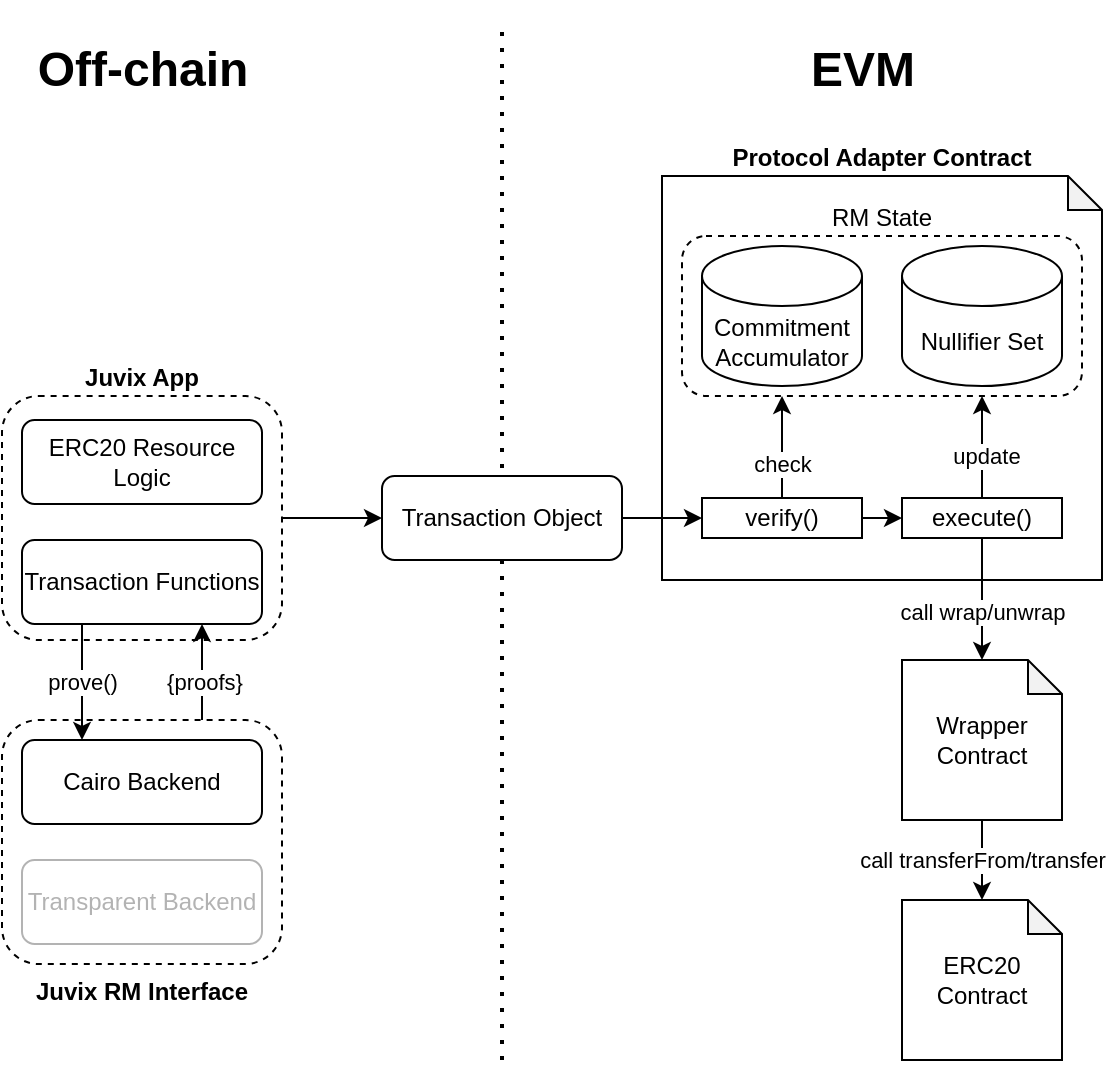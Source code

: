 <mxfile version="26.0.4" pages="2">
  <diagram id="tM9kfIp5Qyka0k5oFpX9" name="PA">
    <mxGraphModel dx="918" dy="518" grid="1" gridSize="10" guides="1" tooltips="1" connect="1" arrows="1" fold="1" page="1" pageScale="1" pageWidth="1000" pageHeight="1000" math="0" shadow="0">
      <root>
        <mxCell id="0" />
        <mxCell id="1" parent="0" />
        <mxCell id="Yuy0NbO3R7iWnkuzjXzV-1" value="&lt;b&gt;Protocol Adapter Contract&lt;/b&gt;" style="shape=note;whiteSpace=wrap;html=1;backgroundOutline=1;darkOpacity=0.05;size=17;labelPosition=center;verticalLabelPosition=top;align=center;verticalAlign=bottom;" parent="1" vertex="1">
          <mxGeometry x="1080" y="158" width="220" height="202" as="geometry" />
        </mxCell>
        <mxCell id="X1gRVMsdoYetH-ZWvzMt-2" value="" style="endArrow=none;dashed=1;html=1;dashPattern=1 3;strokeWidth=2;rounded=0;" parent="1" edge="1">
          <mxGeometry width="50" height="50" relative="1" as="geometry">
            <mxPoint x="1000" y="600" as="sourcePoint" />
            <mxPoint x="1000" y="80" as="targetPoint" />
          </mxGeometry>
        </mxCell>
        <mxCell id="X1gRVMsdoYetH-ZWvzMt-3" value="&lt;h1&gt;EVM&lt;/h1&gt;" style="text;html=1;align=center;verticalAlign=middle;resizable=0;points=[];autosize=1;strokeColor=none;fillColor=none;" parent="1" vertex="1">
          <mxGeometry x="1140" y="70" width="80" height="70" as="geometry" />
        </mxCell>
        <mxCell id="X1gRVMsdoYetH-ZWvzMt-4" value="&lt;h1&gt;Off-chain&lt;/h1&gt;" style="text;html=1;align=center;verticalAlign=middle;resizable=0;points=[];autosize=1;strokeColor=none;fillColor=none;" parent="1" vertex="1">
          <mxGeometry x="755" y="70" width="130" height="70" as="geometry" />
        </mxCell>
        <mxCell id="X1gRVMsdoYetH-ZWvzMt-6" value="Wrapper&lt;br&gt;Contract" style="shape=note;whiteSpace=wrap;html=1;backgroundOutline=1;darkOpacity=0.05;size=17;" parent="1" vertex="1">
          <mxGeometry x="1200" y="400" width="80" height="80" as="geometry" />
        </mxCell>
        <mxCell id="X1gRVMsdoYetH-ZWvzMt-21" style="edgeStyle=orthogonalEdgeStyle;rounded=0;orthogonalLoop=1;jettySize=auto;html=1;exitX=1;exitY=0.5;exitDx=0;exitDy=0;entryX=0;entryY=0.5;entryDx=0;entryDy=0;" parent="1" source="X1gRVMsdoYetH-ZWvzMt-8" target="X1gRVMsdoYetH-ZWvzMt-22" edge="1">
          <mxGeometry relative="1" as="geometry">
            <mxPoint x="940" y="329" as="targetPoint" />
          </mxGeometry>
        </mxCell>
        <mxCell id="X1gRVMsdoYetH-ZWvzMt-8" value="&lt;b&gt;Juvix App&lt;/b&gt;" style="rounded=1;whiteSpace=wrap;html=1;dashed=1;labelPosition=center;verticalLabelPosition=top;align=center;verticalAlign=bottom;" parent="1" vertex="1">
          <mxGeometry x="750" y="268" width="140" height="122" as="geometry" />
        </mxCell>
        <mxCell id="X1gRVMsdoYetH-ZWvzMt-9" value="ERC20 Resource Logic" style="rounded=1;whiteSpace=wrap;html=1;" parent="1" vertex="1">
          <mxGeometry x="760" y="280" width="120" height="42" as="geometry" />
        </mxCell>
        <mxCell id="X1gRVMsdoYetH-ZWvzMt-10" value="&lt;div&gt;&lt;span style=&quot;background-color: transparent; color: light-dark(rgb(0, 0, 0), rgb(255, 255, 255));&quot;&gt;Transaction Functions&lt;/span&gt;&lt;br&gt;&lt;/div&gt;" style="rounded=1;whiteSpace=wrap;html=1;" parent="1" vertex="1">
          <mxGeometry x="760" y="340" width="120" height="42" as="geometry" />
        </mxCell>
        <mxCell id="X1gRVMsdoYetH-ZWvzMt-19" style="edgeStyle=orthogonalEdgeStyle;rounded=0;orthogonalLoop=1;jettySize=auto;html=1;exitX=0.75;exitY=0;exitDx=0;exitDy=0;entryX=0.75;entryY=1;entryDx=0;entryDy=0;" parent="1" source="X1gRVMsdoYetH-ZWvzMt-16" target="X1gRVMsdoYetH-ZWvzMt-10" edge="1">
          <mxGeometry relative="1" as="geometry" />
        </mxCell>
        <mxCell id="X1gRVMsdoYetH-ZWvzMt-20" value="{proofs}" style="edgeLabel;html=1;align=center;verticalAlign=middle;resizable=0;points=[];" parent="X1gRVMsdoYetH-ZWvzMt-19" vertex="1" connectable="0">
          <mxGeometry y="-1" relative="1" as="geometry">
            <mxPoint as="offset" />
          </mxGeometry>
        </mxCell>
        <mxCell id="X1gRVMsdoYetH-ZWvzMt-14" value="&lt;b&gt;Juvix&amp;nbsp;&lt;/b&gt;&lt;b&gt;RM&lt;/b&gt;&lt;b&gt;&amp;nbsp;Interface&lt;/b&gt;" style="rounded=1;whiteSpace=wrap;html=1;dashed=1;labelPosition=center;verticalLabelPosition=bottom;align=center;verticalAlign=top;" parent="1" vertex="1">
          <mxGeometry x="750" y="430" width="140" height="122" as="geometry" />
        </mxCell>
        <mxCell id="X1gRVMsdoYetH-ZWvzMt-16" value="Cairo Backend" style="rounded=1;whiteSpace=wrap;html=1;" parent="1" vertex="1">
          <mxGeometry x="760" y="440" width="120" height="42" as="geometry" />
        </mxCell>
        <mxCell id="X1gRVMsdoYetH-ZWvzMt-22" value="Transaction Object" style="rounded=1;whiteSpace=wrap;html=1;" parent="1" vertex="1">
          <mxGeometry x="940" y="308" width="120" height="42" as="geometry" />
        </mxCell>
        <mxCell id="X1gRVMsdoYetH-ZWvzMt-24" value="Transparent Backend" style="rounded=1;whiteSpace=wrap;html=1;fontColor=#B3B3B3;strokeColor=#B3B3B3;" parent="1" vertex="1">
          <mxGeometry x="760" y="500" width="120" height="42" as="geometry" />
        </mxCell>
        <mxCell id="X1gRVMsdoYetH-ZWvzMt-26" style="edgeStyle=orthogonalEdgeStyle;rounded=0;orthogonalLoop=1;jettySize=auto;html=1;entryX=0;entryY=0.5;entryDx=0;entryDy=0;exitX=1;exitY=0.5;exitDx=0;exitDy=0;" parent="1" source="X1gRVMsdoYetH-ZWvzMt-22" target="Yuy0NbO3R7iWnkuzjXzV-9" edge="1">
          <mxGeometry relative="1" as="geometry">
            <mxPoint x="660" y="290" as="sourcePoint" />
            <mxPoint x="1120" y="219.5" as="targetPoint" />
          </mxGeometry>
        </mxCell>
        <mxCell id="X1gRVMsdoYetH-ZWvzMt-32" value="ERC20&lt;br&gt;Contract" style="shape=note;whiteSpace=wrap;html=1;backgroundOutline=1;darkOpacity=0.05;size=17;" parent="1" vertex="1">
          <mxGeometry x="1200" y="520" width="80" height="80" as="geometry" />
        </mxCell>
        <mxCell id="X1gRVMsdoYetH-ZWvzMt-69" style="edgeStyle=orthogonalEdgeStyle;rounded=0;orthogonalLoop=1;jettySize=auto;html=1;exitX=0.5;exitY=1;exitDx=0;exitDy=0;entryX=0.5;entryY=0;entryDx=0;entryDy=0;entryPerimeter=0;" parent="1" source="Yuy0NbO3R7iWnkuzjXzV-8" target="X1gRVMsdoYetH-ZWvzMt-6" edge="1">
          <mxGeometry relative="1" as="geometry">
            <mxPoint x="1280" y="500" as="sourcePoint" />
            <mxPoint x="1280" y="650" as="targetPoint" />
          </mxGeometry>
        </mxCell>
        <mxCell id="Yuy0NbO3R7iWnkuzjXzV-14" value="call wrap/unwrap" style="edgeLabel;html=1;align=center;verticalAlign=middle;resizable=0;points=[];" parent="X1gRVMsdoYetH-ZWvzMt-69" vertex="1" connectable="0">
          <mxGeometry x="0.099" y="2" relative="1" as="geometry">
            <mxPoint x="-2" y="3" as="offset" />
          </mxGeometry>
        </mxCell>
        <mxCell id="X1gRVMsdoYetH-ZWvzMt-75" style="edgeStyle=orthogonalEdgeStyle;rounded=0;orthogonalLoop=1;jettySize=auto;html=1;entryX=0.5;entryY=0;entryDx=0;entryDy=0;entryPerimeter=0;exitX=0.5;exitY=1;exitDx=0;exitDy=0;exitPerimeter=0;" parent="1" source="X1gRVMsdoYetH-ZWvzMt-6" target="X1gRVMsdoYetH-ZWvzMt-32" edge="1">
          <mxGeometry relative="1" as="geometry">
            <mxPoint x="1350" y="440" as="sourcePoint" />
            <mxPoint x="1250" y="420" as="targetPoint" />
          </mxGeometry>
        </mxCell>
        <mxCell id="X1gRVMsdoYetH-ZWvzMt-76" value="call transferFrom/transfer" style="edgeLabel;html=1;align=center;verticalAlign=middle;resizable=0;points=[];" parent="X1gRVMsdoYetH-ZWvzMt-75" vertex="1" connectable="0">
          <mxGeometry x="-0.2" relative="1" as="geometry">
            <mxPoint y="4" as="offset" />
          </mxGeometry>
        </mxCell>
        <mxCell id="Yuy0NbO3R7iWnkuzjXzV-5" style="edgeStyle=orthogonalEdgeStyle;rounded=0;orthogonalLoop=1;jettySize=auto;html=1;exitX=0.5;exitY=0;exitDx=0;exitDy=0;entryX=0.75;entryY=1;entryDx=0;entryDy=0;" parent="1" source="Yuy0NbO3R7iWnkuzjXzV-8" target="Yuy0NbO3R7iWnkuzjXzV-2" edge="1">
          <mxGeometry relative="1" as="geometry" />
        </mxCell>
        <mxCell id="Yuy0NbO3R7iWnkuzjXzV-6" value="update" style="edgeLabel;html=1;align=center;verticalAlign=middle;resizable=0;points=[];" parent="Yuy0NbO3R7iWnkuzjXzV-5" vertex="1" connectable="0">
          <mxGeometry x="-0.178" y="-2" relative="1" as="geometry">
            <mxPoint as="offset" />
          </mxGeometry>
        </mxCell>
        <mxCell id="Yuy0NbO3R7iWnkuzjXzV-7" style="edgeStyle=orthogonalEdgeStyle;rounded=0;orthogonalLoop=1;jettySize=auto;html=1;entryX=0;entryY=0.5;entryDx=0;entryDy=0;exitX=1;exitY=0.5;exitDx=0;exitDy=0;" parent="1" source="Yuy0NbO3R7iWnkuzjXzV-9" target="Yuy0NbO3R7iWnkuzjXzV-8" edge="1">
          <mxGeometry relative="1" as="geometry">
            <mxPoint x="1090" y="498" as="sourcePoint" />
          </mxGeometry>
        </mxCell>
        <mxCell id="Yuy0NbO3R7iWnkuzjXzV-8" value="execute()" style="rounded=0;whiteSpace=wrap;html=1;" parent="1" vertex="1">
          <mxGeometry x="1200" y="319" width="80" height="20" as="geometry" />
        </mxCell>
        <mxCell id="Yuy0NbO3R7iWnkuzjXzV-9" value="verify()" style="rounded=0;whiteSpace=wrap;html=1;" parent="1" vertex="1">
          <mxGeometry x="1100" y="319" width="80" height="20" as="geometry" />
        </mxCell>
        <mxCell id="Yuy0NbO3R7iWnkuzjXzV-10" style="edgeStyle=orthogonalEdgeStyle;rounded=0;orthogonalLoop=1;jettySize=auto;html=1;entryX=0.25;entryY=1;entryDx=0;entryDy=0;exitX=0.5;exitY=0;exitDx=0;exitDy=0;" parent="1" source="Yuy0NbO3R7iWnkuzjXzV-9" target="Yuy0NbO3R7iWnkuzjXzV-2" edge="1">
          <mxGeometry relative="1" as="geometry">
            <mxPoint x="1210" y="508" as="sourcePoint" />
            <mxPoint x="1240" y="361" as="targetPoint" />
          </mxGeometry>
        </mxCell>
        <mxCell id="Yuy0NbO3R7iWnkuzjXzV-11" value="check" style="edgeLabel;html=1;align=center;verticalAlign=middle;resizable=0;points=[];" parent="Yuy0NbO3R7iWnkuzjXzV-10" vertex="1" connectable="0">
          <mxGeometry x="-0.267" y="1" relative="1" as="geometry">
            <mxPoint x="1" y="1" as="offset" />
          </mxGeometry>
        </mxCell>
        <mxCell id="Yuy0NbO3R7iWnkuzjXzV-13" value="" style="group" parent="1" vertex="1" connectable="0">
          <mxGeometry x="1090" y="188" width="200" height="80" as="geometry" />
        </mxCell>
        <mxCell id="Yuy0NbO3R7iWnkuzjXzV-2" value="RM State" style="rounded=1;whiteSpace=wrap;html=1;dashed=1;labelPosition=center;verticalLabelPosition=top;align=center;verticalAlign=bottom;" parent="Yuy0NbO3R7iWnkuzjXzV-13" vertex="1">
          <mxGeometry width="200" height="80" as="geometry" />
        </mxCell>
        <mxCell id="Yuy0NbO3R7iWnkuzjXzV-3" value="Nullifier Set" style="shape=cylinder3;whiteSpace=wrap;html=1;boundedLbl=1;backgroundOutline=1;size=15;" parent="Yuy0NbO3R7iWnkuzjXzV-13" vertex="1">
          <mxGeometry x="110" y="5" width="80" height="70" as="geometry" />
        </mxCell>
        <mxCell id="Yuy0NbO3R7iWnkuzjXzV-4" value="Commitment Accumulator" style="shape=cylinder3;whiteSpace=wrap;html=1;boundedLbl=1;backgroundOutline=1;size=15;" parent="Yuy0NbO3R7iWnkuzjXzV-13" vertex="1">
          <mxGeometry x="10" y="5" width="80" height="70" as="geometry" />
        </mxCell>
        <mxCell id="X1gRVMsdoYetH-ZWvzMt-18" value="prove()" style="edgeStyle=orthogonalEdgeStyle;rounded=0;orthogonalLoop=1;jettySize=auto;html=1;exitX=0.25;exitY=1;exitDx=0;exitDy=0;entryX=0.25;entryY=0;entryDx=0;entryDy=0;" parent="1" source="X1gRVMsdoYetH-ZWvzMt-10" target="X1gRVMsdoYetH-ZWvzMt-16" edge="1">
          <mxGeometry relative="1" as="geometry" />
        </mxCell>
      </root>
    </mxGraphModel>
  </diagram>
  <diagram name="Dependencies" id="EIu5864ZiPGgtCrqBXp_">
    <mxGraphModel dx="2434" dy="854" grid="1" gridSize="10" guides="1" tooltips="1" connect="1" arrows="1" fold="1" page="1" pageScale="1" pageWidth="1000" pageHeight="1000" math="0" shadow="0">
      <root>
        <mxCell id="0" />
        <mxCell id="1" parent="0" />
        <mxCell id="OTA7IhnV_E8W4GshgQvg-14" style="edgeStyle=orthogonalEdgeStyle;rounded=0;orthogonalLoop=1;jettySize=auto;html=1;exitX=0.5;exitY=1;exitDx=0;exitDy=0;entryX=0;entryY=0.5;entryDx=0;entryDy=0;noEdgeStyle=1;orthogonal=1;" edge="1" parent="1" source="OTA7IhnV_E8W4GshgQvg-1" target="OTA7IhnV_E8W4GshgQvg-12">
          <mxGeometry relative="1" as="geometry">
            <Array as="points">
              <mxPoint x="92" y="98.333" />
              <mxPoint x="168" y="20" />
            </Array>
          </mxGeometry>
        </mxCell>
        <mxCell id="OTA7IhnV_E8W4GshgQvg-17" value="has" style="edgeLabel;html=1;align=center;verticalAlign=middle;resizable=0;points=[];" vertex="1" connectable="0" parent="OTA7IhnV_E8W4GshgQvg-14">
          <mxGeometry x="0.325" y="1" relative="1" as="geometry">
            <mxPoint as="offset" />
          </mxGeometry>
        </mxCell>
        <mxCell id="OTA7IhnV_E8W4GshgQvg-15" style="edgeStyle=orthogonalEdgeStyle;rounded=0;orthogonalLoop=1;jettySize=auto;html=1;exitX=0.5;exitY=1;exitDx=0;exitDy=0;entryX=0;entryY=0.5;entryDx=0;entryDy=0;noEdgeStyle=1;orthogonal=1;" edge="1" parent="1" source="OTA7IhnV_E8W4GshgQvg-1" target="OTA7IhnV_E8W4GshgQvg-11">
          <mxGeometry relative="1" as="geometry">
            <Array as="points">
              <mxPoint x="96" y="111.667" />
              <mxPoint x="130" y="100" />
              <mxPoint x="310" y="100" />
              <mxPoint x="348" y="117.5" />
            </Array>
          </mxGeometry>
        </mxCell>
        <mxCell id="OTA7IhnV_E8W4GshgQvg-16" value="has" style="edgeLabel;html=1;align=center;verticalAlign=middle;resizable=0;points=[];" vertex="1" connectable="0" parent="OTA7IhnV_E8W4GshgQvg-15">
          <mxGeometry x="-0.188" y="-2" relative="1" as="geometry">
            <mxPoint as="offset" />
          </mxGeometry>
        </mxCell>
        <mxCell id="OTA7IhnV_E8W4GshgQvg-23" style="edgeStyle=orthogonalEdgeStyle;rounded=0;orthogonalLoop=1;jettySize=auto;html=1;exitX=0;exitY=0.5;exitDx=0;exitDy=0;noEdgeStyle=1;orthogonal=1;" edge="1" parent="1" source="OTA7IhnV_E8W4GshgQvg-1" target="OTA7IhnV_E8W4GshgQvg-18">
          <mxGeometry relative="1" as="geometry">
            <Array as="points">
              <mxPoint x="94" y="105" />
              <mxPoint x="130" y="70" />
              <mxPoint x="310" y="70" />
              <mxPoint x="310" y="75" />
              <mxPoint x="490" y="75" />
              <mxPoint x="526" y="120" />
            </Array>
          </mxGeometry>
        </mxCell>
        <mxCell id="OTA7IhnV_E8W4GshgQvg-24" value="has" style="edgeLabel;html=1;align=center;verticalAlign=middle;resizable=0;points=[];" vertex="1" connectable="0" parent="OTA7IhnV_E8W4GshgQvg-23">
          <mxGeometry x="-0.369" relative="1" as="geometry">
            <mxPoint as="offset" />
          </mxGeometry>
        </mxCell>
        <mxCell id="OTA7IhnV_E8W4GshgQvg-29" style="edgeStyle=orthogonalEdgeStyle;rounded=0;orthogonalLoop=1;jettySize=auto;html=1;exitX=1;exitY=0.25;exitDx=0;exitDy=0;noEdgeStyle=1;orthogonal=1;" edge="1" parent="1" source="OTA7IhnV_E8W4GshgQvg-1" target="OTA7IhnV_E8W4GshgQvg-5">
          <mxGeometry relative="1" as="geometry">
            <Array as="points">
              <mxPoint x="96" y="118.333" />
              <mxPoint x="130" y="130" />
              <mxPoint x="310" y="130" />
              <mxPoint x="310" y="175" />
              <mxPoint x="490" y="175" />
              <mxPoint x="528" y="178.75" />
            </Array>
          </mxGeometry>
        </mxCell>
        <mxCell id="OTA7IhnV_E8W4GshgQvg-30" value="computes" style="edgeLabel;html=1;align=center;verticalAlign=middle;resizable=0;points=[];" vertex="1" connectable="0" parent="OTA7IhnV_E8W4GshgQvg-29">
          <mxGeometry x="-0.282" relative="1" as="geometry">
            <mxPoint as="offset" />
          </mxGeometry>
        </mxCell>
        <mxCell id="OTA7IhnV_E8W4GshgQvg-35" style="edgeStyle=orthogonalEdgeStyle;rounded=0;orthogonalLoop=1;jettySize=auto;html=1;exitX=0.5;exitY=0;exitDx=0;exitDy=0;entryX=0;entryY=0.5;entryDx=0;entryDy=0;noEdgeStyle=1;orthogonal=1;" edge="1" parent="1" source="OTA7IhnV_E8W4GshgQvg-1" target="OTA7IhnV_E8W4GshgQvg-34">
          <mxGeometry relative="1" as="geometry">
            <Array as="points">
              <mxPoint x="94" y="125.0" />
              <mxPoint x="168" y="180" />
            </Array>
          </mxGeometry>
        </mxCell>
        <mxCell id="OTA7IhnV_E8W4GshgQvg-36" value="has" style="edgeLabel;html=1;align=center;verticalAlign=middle;resizable=0;points=[];" vertex="1" connectable="0" parent="OTA7IhnV_E8W4GshgQvg-35">
          <mxGeometry x="0.212" y="2" relative="1" as="geometry">
            <mxPoint as="offset" />
          </mxGeometry>
        </mxCell>
        <mxCell id="OTA7IhnV_E8W4GshgQvg-39" style="edgeStyle=orthogonalEdgeStyle;rounded=0;orthogonalLoop=1;jettySize=auto;html=1;exitX=1;exitY=0.5;exitDx=0;exitDy=0;noEdgeStyle=1;orthogonal=1;" edge="1" parent="1" source="OTA7IhnV_E8W4GshgQvg-1" target="OTA7IhnV_E8W4GshgQvg-4">
          <mxGeometry relative="1" as="geometry">
            <Array as="points">
              <mxPoint x="92" y="131.667" />
              <mxPoint x="130" y="230" />
              <mxPoint x="310" y="230" />
              <mxPoint x="310" y="275" />
              <mxPoint x="490" y="275" />
              <mxPoint x="528" y="250" />
            </Array>
          </mxGeometry>
        </mxCell>
        <mxCell id="OTA7IhnV_E8W4GshgQvg-40" value="computes" style="edgeLabel;html=1;align=center;verticalAlign=middle;resizable=0;points=[];" vertex="1" connectable="0" parent="OTA7IhnV_E8W4GshgQvg-39">
          <mxGeometry x="0.017" y="-3" relative="1" as="geometry">
            <mxPoint as="offset" />
          </mxGeometry>
        </mxCell>
        <mxCell id="OTA7IhnV_E8W4GshgQvg-1" value="Resource" style="rounded=1;whiteSpace=wrap;html=1;" vertex="1" parent="1">
          <mxGeometry y="95" width="80" height="40" as="geometry" />
        </mxCell>
        <mxCell id="OTA7IhnV_E8W4GshgQvg-63" style="edgeStyle=orthogonalEdgeStyle;rounded=0;orthogonalLoop=1;jettySize=auto;html=1;exitX=1;exitY=0.25;exitDx=0;exitDy=0;entryX=0;entryY=0.5;entryDx=0;entryDy=0;noEdgeStyle=1;orthogonal=1;" edge="1" parent="1" source="OTA7IhnV_E8W4GshgQvg-3" target="OTA7IhnV_E8W4GshgQvg-50">
          <mxGeometry relative="1" as="geometry">
            <Array as="points">
              <mxPoint x="92" y="373.75" />
              <mxPoint x="168" y="280" />
            </Array>
          </mxGeometry>
        </mxCell>
        <mxCell id="OTA7IhnV_E8W4GshgQvg-64" value="verifies" style="edgeLabel;html=1;align=center;verticalAlign=middle;resizable=0;points=[];" vertex="1" connectable="0" parent="OTA7IhnV_E8W4GshgQvg-63">
          <mxGeometry x="-0.565" relative="1" as="geometry">
            <mxPoint as="offset" />
          </mxGeometry>
        </mxCell>
        <mxCell id="OTA7IhnV_E8W4GshgQvg-65" style="edgeStyle=orthogonalEdgeStyle;rounded=0;orthogonalLoop=1;jettySize=auto;html=1;exitX=1;exitY=0.5;exitDx=0;exitDy=0;entryX=0;entryY=0.5;entryDx=0;entryDy=0;noEdgeStyle=1;orthogonal=1;" edge="1" parent="1" source="OTA7IhnV_E8W4GshgQvg-3" target="OTA7IhnV_E8W4GshgQvg-57">
          <mxGeometry relative="1" as="geometry">
            <Array as="points">
              <mxPoint x="94" y="381.25" />
              <mxPoint x="168" y="350" />
            </Array>
          </mxGeometry>
        </mxCell>
        <mxCell id="OTA7IhnV_E8W4GshgQvg-66" value="verifies" style="edgeLabel;html=1;align=center;verticalAlign=middle;resizable=0;points=[];" vertex="1" connectable="0" parent="OTA7IhnV_E8W4GshgQvg-65">
          <mxGeometry x="-0.21" y="3" relative="1" as="geometry">
            <mxPoint as="offset" />
          </mxGeometry>
        </mxCell>
        <mxCell id="OTA7IhnV_E8W4GshgQvg-67" style="edgeStyle=orthogonalEdgeStyle;rounded=0;orthogonalLoop=1;jettySize=auto;html=1;exitX=1;exitY=0.75;exitDx=0;exitDy=0;entryX=0;entryY=0.5;entryDx=0;entryDy=0;noEdgeStyle=1;orthogonal=1;" edge="1" parent="1" source="OTA7IhnV_E8W4GshgQvg-3" target="OTA7IhnV_E8W4GshgQvg-53">
          <mxGeometry relative="1" as="geometry">
            <Array as="points">
              <mxPoint x="92" y="396.25" />
              <mxPoint x="168" y="490" />
            </Array>
          </mxGeometry>
        </mxCell>
        <mxCell id="OTA7IhnV_E8W4GshgQvg-68" value="verifies" style="edgeLabel;html=1;align=center;verticalAlign=middle;resizable=0;points=[];" vertex="1" connectable="0" parent="OTA7IhnV_E8W4GshgQvg-67">
          <mxGeometry x="-0.333" relative="1" as="geometry">
            <mxPoint as="offset" />
          </mxGeometry>
        </mxCell>
        <mxCell id="OTA7IhnV_E8W4GshgQvg-69" style="edgeStyle=orthogonalEdgeStyle;rounded=0;orthogonalLoop=1;jettySize=auto;html=1;exitX=1;exitY=0.75;exitDx=0;exitDy=0;entryX=0;entryY=0.5;entryDx=0;entryDy=0;noEdgeStyle=1;orthogonal=1;" edge="1" parent="1" source="OTA7IhnV_E8W4GshgQvg-3" target="OTA7IhnV_E8W4GshgQvg-7">
          <mxGeometry relative="1" as="geometry">
            <Array as="points">
              <mxPoint x="94" y="388.75" />
              <mxPoint x="168" y="420" />
            </Array>
          </mxGeometry>
        </mxCell>
        <mxCell id="OTA7IhnV_E8W4GshgQvg-70" value="executes" style="edgeLabel;html=1;align=center;verticalAlign=middle;resizable=0;points=[];" vertex="1" connectable="0" parent="OTA7IhnV_E8W4GshgQvg-69">
          <mxGeometry x="-0.127" y="1" relative="1" as="geometry">
            <mxPoint as="offset" />
          </mxGeometry>
        </mxCell>
        <mxCell id="OTA7IhnV_E8W4GshgQvg-3" value="Protocol Adapter" style="rounded=1;whiteSpace=wrap;html=1;" vertex="1" parent="1">
          <mxGeometry y="365" width="80" height="40" as="geometry" />
        </mxCell>
        <mxCell id="OTA7IhnV_E8W4GshgQvg-4" value="Commitment" style="rounded=1;whiteSpace=wrap;html=1;" vertex="1" parent="1">
          <mxGeometry x="540" y="240" width="80" height="40" as="geometry" />
        </mxCell>
        <mxCell id="OTA7IhnV_E8W4GshgQvg-5" value="Nullifier" style="rounded=1;whiteSpace=wrap;html=1;" vertex="1" parent="1">
          <mxGeometry x="540" y="170" width="80" height="40" as="geometry" />
        </mxCell>
        <mxCell id="OTA7IhnV_E8W4GshgQvg-20" style="edgeStyle=orthogonalEdgeStyle;rounded=0;orthogonalLoop=1;jettySize=auto;html=1;exitX=0;exitY=0.5;exitDx=0;exitDy=0;entryX=0.5;entryY=0;entryDx=0;entryDy=0;noEdgeStyle=1;orthogonal=1;" edge="1" parent="1" source="OTA7IhnV_E8W4GshgQvg-7" target="OTA7IhnV_E8W4GshgQvg-19">
          <mxGeometry relative="1" as="geometry">
            <Array as="points">
              <mxPoint x="272" y="427.5" />
              <mxPoint x="310" y="435" />
              <mxPoint x="490" y="435" />
              <mxPoint x="490" y="435" />
              <mxPoint x="670" y="435" />
              <mxPoint x="706" y="380" />
            </Array>
          </mxGeometry>
        </mxCell>
        <mxCell id="OTA7IhnV_E8W4GshgQvg-22" value="has" style="edgeLabel;html=1;align=center;verticalAlign=middle;resizable=0;points=[];" vertex="1" connectable="0" parent="OTA7IhnV_E8W4GshgQvg-20">
          <mxGeometry x="-0.317" y="-2" relative="1" as="geometry">
            <mxPoint as="offset" />
          </mxGeometry>
        </mxCell>
        <mxCell id="OTA7IhnV_E8W4GshgQvg-41" value="has" style="edgeStyle=orthogonalEdgeStyle;rounded=0;orthogonalLoop=1;jettySize=auto;html=1;exitX=1;exitY=0.5;exitDx=0;exitDy=0;entryX=0;entryY=0.5;entryDx=0;entryDy=0;noEdgeStyle=1;orthogonal=1;" edge="1" parent="1" source="OTA7IhnV_E8W4GshgQvg-7" target="OTA7IhnV_E8W4GshgQvg-8">
          <mxGeometry relative="1" as="geometry">
            <Array as="points">
              <mxPoint x="272" y="412.5" />
              <mxPoint x="348" y="385" />
            </Array>
          </mxGeometry>
        </mxCell>
        <mxCell id="OTA7IhnV_E8W4GshgQvg-7" value="Transaction" style="rounded=1;whiteSpace=wrap;html=1;" vertex="1" parent="1">
          <mxGeometry x="180" y="400" width="80" height="40" as="geometry" />
        </mxCell>
        <mxCell id="OTA7IhnV_E8W4GshgQvg-43" style="edgeStyle=orthogonalEdgeStyle;rounded=0;orthogonalLoop=1;jettySize=auto;html=1;exitX=0.25;exitY=0;exitDx=0;exitDy=0;entryX=0;entryY=0.75;entryDx=0;entryDy=0;noEdgeStyle=1;orthogonal=1;" edge="1" parent="1" source="OTA7IhnV_E8W4GshgQvg-8" target="OTA7IhnV_E8W4GshgQvg-4">
          <mxGeometry relative="1" as="geometry">
            <Array as="points">
              <mxPoint x="454" y="385" />
              <mxPoint x="528" y="270" />
            </Array>
          </mxGeometry>
        </mxCell>
        <mxCell id="OTA7IhnV_E8W4GshgQvg-44" value="Includes" style="edgeLabel;html=1;align=center;verticalAlign=middle;resizable=0;points=[];" vertex="1" connectable="0" parent="OTA7IhnV_E8W4GshgQvg-43">
          <mxGeometry x="0.3" y="-1" relative="1" as="geometry">
            <mxPoint x="1" as="offset" />
          </mxGeometry>
        </mxCell>
        <mxCell id="OTA7IhnV_E8W4GshgQvg-45" style="edgeStyle=orthogonalEdgeStyle;rounded=0;orthogonalLoop=1;jettySize=auto;html=1;exitX=0.5;exitY=0;exitDx=0;exitDy=0;noEdgeStyle=1;orthogonal=1;" edge="1" parent="1" source="OTA7IhnV_E8W4GshgQvg-8" target="OTA7IhnV_E8W4GshgQvg-5">
          <mxGeometry relative="1" as="geometry">
            <Array as="points">
              <mxPoint x="452" y="375" />
              <mxPoint x="528" y="201.25" />
            </Array>
          </mxGeometry>
        </mxCell>
        <mxCell id="OTA7IhnV_E8W4GshgQvg-46" value="includes" style="edgeLabel;html=1;align=center;verticalAlign=middle;resizable=0;points=[];" vertex="1" connectable="0" parent="OTA7IhnV_E8W4GshgQvg-45">
          <mxGeometry x="-0.569" y="-1" relative="1" as="geometry">
            <mxPoint x="1" as="offset" />
          </mxGeometry>
        </mxCell>
        <mxCell id="OTA7IhnV_E8W4GshgQvg-48" style="edgeStyle=orthogonalEdgeStyle;rounded=0;orthogonalLoop=1;jettySize=auto;html=1;exitX=1;exitY=0.5;exitDx=0;exitDy=0;entryX=0;entryY=0.5;entryDx=0;entryDy=0;noEdgeStyle=1;orthogonal=1;" edge="1" parent="1" source="OTA7IhnV_E8W4GshgQvg-8" target="OTA7IhnV_E8W4GshgQvg-47">
          <mxGeometry relative="1" as="geometry">
            <Array as="points">
              <mxPoint x="452" y="395" />
            </Array>
          </mxGeometry>
        </mxCell>
        <mxCell id="OTA7IhnV_E8W4GshgQvg-49" value="includes" style="edgeLabel;html=1;align=center;verticalAlign=middle;resizable=0;points=[];" vertex="1" connectable="0" parent="OTA7IhnV_E8W4GshgQvg-48">
          <mxGeometry x="-0.294" y="2" relative="1" as="geometry">
            <mxPoint as="offset" />
          </mxGeometry>
        </mxCell>
        <mxCell id="OTA7IhnV_E8W4GshgQvg-8" value="Action" style="rounded=1;whiteSpace=wrap;html=1;" vertex="1" parent="1">
          <mxGeometry x="360" y="365" width="80" height="40" as="geometry" />
        </mxCell>
        <mxCell id="OTA7IhnV_E8W4GshgQvg-26" style="edgeStyle=orthogonalEdgeStyle;rounded=0;orthogonalLoop=1;jettySize=auto;html=1;exitX=0.25;exitY=1;exitDx=0;exitDy=0;entryX=0;entryY=0.5;entryDx=0;entryDy=0;noEdgeStyle=1;orthogonal=1;" edge="1" parent="1" source="OTA7IhnV_E8W4GshgQvg-11" target="OTA7IhnV_E8W4GshgQvg-18">
          <mxGeometry relative="1" as="geometry">
            <Array as="points">
              <mxPoint x="452" y="125" />
              <mxPoint x="528" y="130" />
            </Array>
          </mxGeometry>
        </mxCell>
        <mxCell id="OTA7IhnV_E8W4GshgQvg-28" value="determines" style="edgeLabel;html=1;align=center;verticalAlign=middle;resizable=0;points=[];" vertex="1" connectable="0" parent="OTA7IhnV_E8W4GshgQvg-26">
          <mxGeometry x="0.353" y="1" relative="1" as="geometry">
            <mxPoint as="offset" />
          </mxGeometry>
        </mxCell>
        <mxCell id="OTA7IhnV_E8W4GshgQvg-11" value="Logic" style="rounded=1;whiteSpace=wrap;html=1;" vertex="1" parent="1">
          <mxGeometry x="360" y="105" width="80" height="40" as="geometry" />
        </mxCell>
        <mxCell id="OTA7IhnV_E8W4GshgQvg-25" style="edgeStyle=orthogonalEdgeStyle;rounded=0;orthogonalLoop=1;jettySize=auto;html=1;exitX=0.25;exitY=1;exitDx=0;exitDy=0;entryX=0;entryY=0.25;entryDx=0;entryDy=0;noEdgeStyle=1;orthogonal=1;" edge="1" parent="1" source="OTA7IhnV_E8W4GshgQvg-12" target="OTA7IhnV_E8W4GshgQvg-18">
          <mxGeometry relative="1" as="geometry">
            <Array as="points">
              <mxPoint x="272" y="20" />
              <mxPoint x="310" y="45" />
              <mxPoint x="490" y="45" />
              <mxPoint x="528" y="110" />
            </Array>
          </mxGeometry>
        </mxCell>
        <mxCell id="OTA7IhnV_E8W4GshgQvg-27" value="determines" style="edgeLabel;html=1;align=center;verticalAlign=middle;resizable=0;points=[];" vertex="1" connectable="0" parent="OTA7IhnV_E8W4GshgQvg-25">
          <mxGeometry x="-0.2" y="-4" relative="1" as="geometry">
            <mxPoint x="19" as="offset" />
          </mxGeometry>
        </mxCell>
        <mxCell id="OTA7IhnV_E8W4GshgQvg-12" value="Label" style="rounded=1;whiteSpace=wrap;html=1;" vertex="1" parent="1">
          <mxGeometry x="180" width="80" height="40" as="geometry" />
        </mxCell>
        <mxCell id="OTA7IhnV_E8W4GshgQvg-21" style="edgeStyle=orthogonalEdgeStyle;rounded=0;orthogonalLoop=1;jettySize=auto;html=1;exitX=1;exitY=0.5;exitDx=0;exitDy=0;entryX=0;entryY=0.25;entryDx=0;entryDy=0;noEdgeStyle=1;orthogonal=1;" edge="1" parent="1" source="OTA7IhnV_E8W4GshgQvg-18" target="OTA7IhnV_E8W4GshgQvg-19">
          <mxGeometry relative="1" as="geometry">
            <Array as="points">
              <mxPoint x="632" y="120" />
              <mxPoint x="708" y="370" />
            </Array>
          </mxGeometry>
        </mxCell>
        <mxCell id="OTA7IhnV_E8W4GshgQvg-42" value="determines" style="edgeLabel;html=1;align=center;verticalAlign=middle;resizable=0;points=[];" vertex="1" connectable="0" parent="OTA7IhnV_E8W4GshgQvg-21">
          <mxGeometry x="-0.256" y="4" relative="1" as="geometry">
            <mxPoint as="offset" />
          </mxGeometry>
        </mxCell>
        <mxCell id="OTA7IhnV_E8W4GshgQvg-18" value="Kind" style="rounded=1;whiteSpace=wrap;html=1;" vertex="1" parent="1">
          <mxGeometry x="540" y="100" width="80" height="40" as="geometry" />
        </mxCell>
        <mxCell id="OTA7IhnV_E8W4GshgQvg-19" value="Delta" style="rounded=1;whiteSpace=wrap;html=1;" vertex="1" parent="1">
          <mxGeometry x="720" y="360" width="80" height="40" as="geometry" />
        </mxCell>
        <mxCell id="OTA7IhnV_E8W4GshgQvg-32" style="edgeStyle=orthogonalEdgeStyle;rounded=0;orthogonalLoop=1;jettySize=auto;html=1;exitX=0.5;exitY=1;exitDx=0;exitDy=0;entryX=0;entryY=0.75;entryDx=0;entryDy=0;noEdgeStyle=1;orthogonal=1;" edge="1" parent="1" source="OTA7IhnV_E8W4GshgQvg-31" target="OTA7IhnV_E8W4GshgQvg-5">
          <mxGeometry relative="1" as="geometry">
            <Array as="points">
              <mxPoint x="452" y="225" />
              <mxPoint x="526" y="186.25" />
            </Array>
          </mxGeometry>
        </mxCell>
        <mxCell id="OTA7IhnV_E8W4GshgQvg-33" value="computes" style="edgeLabel;html=1;align=center;verticalAlign=middle;resizable=0;points=[];" vertex="1" connectable="0" parent="OTA7IhnV_E8W4GshgQvg-32">
          <mxGeometry x="-0.1" y="2" relative="1" as="geometry">
            <mxPoint x="10" y="1" as="offset" />
          </mxGeometry>
        </mxCell>
        <mxCell id="OTA7IhnV_E8W4GshgQvg-31" value="NullifierKey" style="rounded=1;whiteSpace=wrap;html=1;" vertex="1" parent="1">
          <mxGeometry x="360" y="205" width="80" height="40" as="geometry" />
        </mxCell>
        <mxCell id="OTA7IhnV_E8W4GshgQvg-37" style="edgeStyle=orthogonalEdgeStyle;rounded=0;orthogonalLoop=1;jettySize=auto;html=1;exitX=1;exitY=0.5;exitDx=0;exitDy=0;entryX=0;entryY=0.5;entryDx=0;entryDy=0;noEdgeStyle=1;orthogonal=1;" edge="1" parent="1" source="OTA7IhnV_E8W4GshgQvg-34" target="OTA7IhnV_E8W4GshgQvg-31">
          <mxGeometry relative="1" as="geometry">
            <Array as="points">
              <mxPoint x="272" y="180" />
              <mxPoint x="348" y="225" />
            </Array>
          </mxGeometry>
        </mxCell>
        <mxCell id="OTA7IhnV_E8W4GshgQvg-38" value="commits to" style="edgeLabel;html=1;align=center;verticalAlign=middle;resizable=0;points=[];" vertex="1" connectable="0" parent="OTA7IhnV_E8W4GshgQvg-37">
          <mxGeometry x="0.054" y="-1" relative="1" as="geometry">
            <mxPoint as="offset" />
          </mxGeometry>
        </mxCell>
        <mxCell id="OTA7IhnV_E8W4GshgQvg-34" value="NullifierKey-Commitment" style="rounded=1;whiteSpace=wrap;html=1;" vertex="1" parent="1">
          <mxGeometry x="180" y="160" width="80" height="40" as="geometry" />
        </mxCell>
        <mxCell id="OTA7IhnV_E8W4GshgQvg-47" value="AppData" style="rounded=1;whiteSpace=wrap;html=1;" vertex="1" parent="1">
          <mxGeometry x="550" y="365" width="80" height="40" as="geometry" />
        </mxCell>
        <mxCell id="OTA7IhnV_E8W4GshgQvg-51" style="edgeStyle=orthogonalEdgeStyle;rounded=0;orthogonalLoop=1;jettySize=auto;html=1;exitX=0.5;exitY=1;exitDx=0;exitDy=0;entryX=0;entryY=0.25;entryDx=0;entryDy=0;noEdgeStyle=1;orthogonal=1;" edge="1" parent="1" source="OTA7IhnV_E8W4GshgQvg-50" target="OTA7IhnV_E8W4GshgQvg-11">
          <mxGeometry relative="1" as="geometry">
            <Array as="points">
              <mxPoint x="272" y="280" />
              <mxPoint x="348" y="132.5" />
            </Array>
          </mxGeometry>
        </mxCell>
        <mxCell id="OTA7IhnV_E8W4GshgQvg-52" value="proves" style="edgeLabel;html=1;align=center;verticalAlign=middle;resizable=0;points=[];" vertex="1" connectable="0" parent="OTA7IhnV_E8W4GshgQvg-51">
          <mxGeometry x="-0.741" y="2" relative="1" as="geometry">
            <mxPoint as="offset" />
          </mxGeometry>
        </mxCell>
        <mxCell id="OTA7IhnV_E8W4GshgQvg-62" value="proves" style="edgeLabel;html=1;align=center;verticalAlign=middle;resizable=0;points=[];" vertex="1" connectable="0" parent="OTA7IhnV_E8W4GshgQvg-51">
          <mxGeometry x="0.257" y="-1" relative="1" as="geometry">
            <mxPoint as="offset" />
          </mxGeometry>
        </mxCell>
        <mxCell id="OTA7IhnV_E8W4GshgQvg-50" value="Logic Proof" style="rounded=1;whiteSpace=wrap;html=1;" vertex="1" parent="1">
          <mxGeometry x="180" y="260" width="80" height="40" as="geometry" />
        </mxCell>
        <mxCell id="OTA7IhnV_E8W4GshgQvg-55" style="edgeStyle=orthogonalEdgeStyle;rounded=0;orthogonalLoop=1;jettySize=auto;html=1;exitX=0.5;exitY=1;exitDx=0;exitDy=0;entryX=0;entryY=0.5;entryDx=0;entryDy=0;noEdgeStyle=1;orthogonal=1;" edge="1" parent="1" source="OTA7IhnV_E8W4GshgQvg-53" target="OTA7IhnV_E8W4GshgQvg-19">
          <mxGeometry relative="1" as="geometry">
            <Array as="points">
              <mxPoint x="272" y="490" />
              <mxPoint x="310" y="465" />
              <mxPoint x="490" y="465" />
              <mxPoint x="490" y="465" />
              <mxPoint x="670" y="465" />
              <mxPoint x="708" y="390" />
            </Array>
          </mxGeometry>
        </mxCell>
        <mxCell id="OTA7IhnV_E8W4GshgQvg-56" value="proves" style="edgeLabel;html=1;align=center;verticalAlign=middle;resizable=0;points=[];" vertex="1" connectable="0" parent="OTA7IhnV_E8W4GshgQvg-55">
          <mxGeometry x="-0.409" y="1" relative="1" as="geometry">
            <mxPoint as="offset" />
          </mxGeometry>
        </mxCell>
        <mxCell id="OTA7IhnV_E8W4GshgQvg-53" value="Delta Proof" style="rounded=1;whiteSpace=wrap;html=1;" vertex="1" parent="1">
          <mxGeometry x="180" y="470" width="80" height="40" as="geometry" />
        </mxCell>
        <mxCell id="OTA7IhnV_E8W4GshgQvg-58" style="edgeStyle=orthogonalEdgeStyle;rounded=0;orthogonalLoop=1;jettySize=auto;html=1;exitX=0.5;exitY=1;exitDx=0;exitDy=0;entryX=0;entryY=0.25;entryDx=0;entryDy=0;noEdgeStyle=1;orthogonal=1;" edge="1" parent="1" source="OTA7IhnV_E8W4GshgQvg-57" target="OTA7IhnV_E8W4GshgQvg-4">
          <mxGeometry relative="1" as="geometry">
            <Array as="points">
              <mxPoint x="272" y="357.5" />
              <mxPoint x="310" y="335" />
              <mxPoint x="490" y="335" />
              <mxPoint x="526" y="260" />
            </Array>
          </mxGeometry>
        </mxCell>
        <mxCell id="OTA7IhnV_E8W4GshgQvg-59" value="proves" style="edgeLabel;html=1;align=center;verticalAlign=middle;resizable=0;points=[];" vertex="1" connectable="0" parent="OTA7IhnV_E8W4GshgQvg-58">
          <mxGeometry x="0.147" y="3" relative="1" as="geometry">
            <mxPoint as="offset" />
          </mxGeometry>
        </mxCell>
        <mxCell id="OTA7IhnV_E8W4GshgQvg-60" style="edgeStyle=orthogonalEdgeStyle;rounded=0;orthogonalLoop=1;jettySize=auto;html=1;exitX=0.75;exitY=1;exitDx=0;exitDy=0;entryX=0;entryY=0.5;entryDx=0;entryDy=0;noEdgeStyle=1;orthogonal=1;" edge="1" parent="1" source="OTA7IhnV_E8W4GshgQvg-57" target="OTA7IhnV_E8W4GshgQvg-5">
          <mxGeometry relative="1" as="geometry">
            <Array as="points">
              <mxPoint x="272" y="342.5" />
              <mxPoint x="310" y="305" />
              <mxPoint x="490" y="305" />
              <mxPoint x="526" y="193.75" />
            </Array>
          </mxGeometry>
        </mxCell>
        <mxCell id="OTA7IhnV_E8W4GshgQvg-61" value="proves" style="edgeLabel;html=1;align=center;verticalAlign=middle;resizable=0;points=[];" vertex="1" connectable="0" parent="OTA7IhnV_E8W4GshgQvg-60">
          <mxGeometry x="0.125" y="-1" relative="1" as="geometry">
            <mxPoint as="offset" />
          </mxGeometry>
        </mxCell>
        <mxCell id="OTA7IhnV_E8W4GshgQvg-57" value="Compliance Proof" style="rounded=1;whiteSpace=wrap;html=1;" vertex="1" parent="1">
          <mxGeometry x="180" y="330" width="80" height="40" as="geometry" />
        </mxCell>
      </root>
    </mxGraphModel>
  </diagram>
</mxfile>
